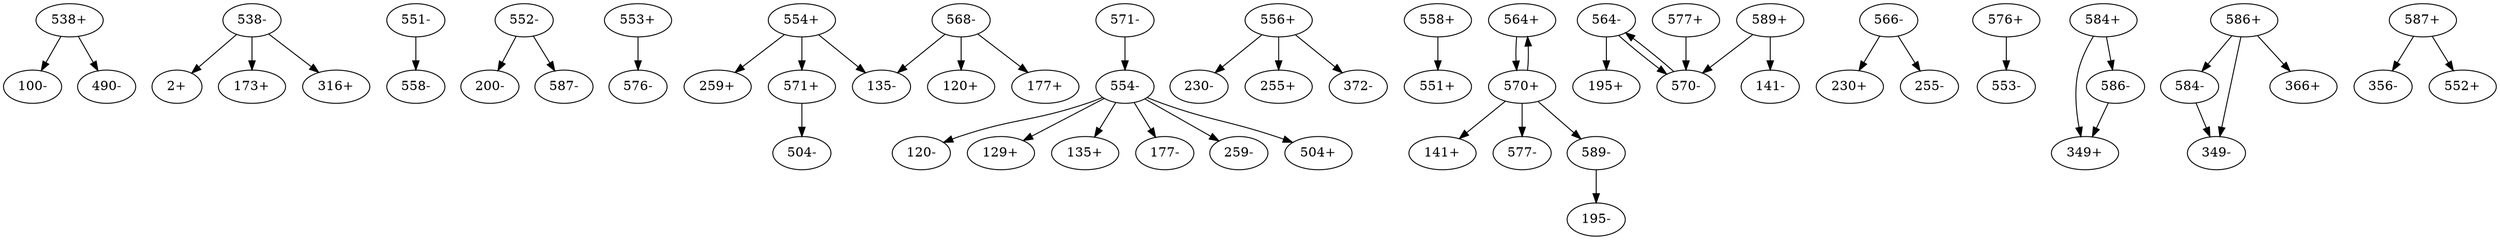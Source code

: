 digraph dist {
graph [k=96 s=1000 n=10]
"538+" -> "100-" [d=-39 e=16.7 n=23]
"538+" -> "490-" [d=-123 e=3.7 n=477]
"538-" -> "2+" [d=-104 e=4.6 n=300]
"538-" -> "173+" [d=-39 e=7.8 n=104]
"538-" -> "316+" [d=-125 e=11.1 n=52]
"551-" -> "558-" [d=-165 e=13.9 n=33]
"552-" -> "200-" [d=-39513 e=24.1 n=11]
"552-" -> "587-" [d=-39543 e=25.3 n=10]
"553+" -> "576-" [d=-182940 e=11.5 n=48]
"554+" -> "135-" [d=-253847 e=10.9 n=54]
"554+" -> "259+" [d=-253767 e=16.3 n=24]
"554+" -> "571+" [d=-321502 e=10.1 n=63]
"554-" -> "120-" [d=-107 e=11.5 n=48]
"554-" -> "129+" [d=-112 e=9.7 n=68]
"554-" -> "135+" [d=-54 e=15.1 n=28]
"554-" -> "177-" [d=-20 e=23.1 n=12]
"554-" -> "259-" [d=-58 e=15.4 n=27]
"554-" -> "504+" [d=-253744 e=18.3 n=19]
"556+" -> "230-" [d=-71 e=15.4 n=27]
"556+" -> "255+" [d=-144 e=15.1 n=28]
"556+" -> "372-" [d=-115 e=20.0 n=16]
"558+" -> "551+" [d=-165 e=13.9 n=33]
"564+" -> "570+" [d=-6596 e=15.7 n=26]
"564-" -> "195+" [d=-28340 e=16.0 n=25]
"564-" -> "570-" [d=-6404 e=24.1 n=11]
"566-" -> "230+" [d=-113 e=10.5 n=58]
"566-" -> "255-" [d=-71 e=14.1 n=32]
"568-" -> "120+" [d=-28 e=20.0 n=16]
"568-" -> "135-" [d=-29 e=14.1 n=32]
"568-" -> "177+" [d=-96 e=14.6 n=30]
"570+" -> "141+" [d=-6297 e=12.8 n=39]
"570+" -> "564+" [d=-6404 e=24.1 n=11]
"570+" -> "577-" [d=-6402 e=23.1 n=12]
"570+" -> "589-" [d=-6275 e=18.8 n=18]
"570-" -> "564-" [d=-6596 e=15.7 n=26]
"571+" -> "504-" [d=-131 e=13.1 n=37]
"571-" -> "554-" [d=-321502 e=10.1 n=63]
"576+" -> "553-" [d=-182940 e=11.5 n=48]
"577+" -> "570-" [d=-6402 e=23.1 n=12]
"584+" -> "349+" [d=-121 e=20.0 n=16]
"584+" -> "586-" [d=-353 e=22.2 n=13]
"584-" -> "349-" [d=-392267 e=20.0 n=16]
"586+" -> "349-" [d=-52 e=16.7 n=23]
"586+" -> "366+" [d=-201 e=20.0 n=16]
"586+" -> "584-" [d=-353 e=22.2 n=13]
"586-" -> "349+" [d=-241539 e=22.2 n=13]
"587+" -> "356-" [d=-81187 e=24.1 n=11]
"587+" -> "552+" [d=-39543 e=25.3 n=10]
"589+" -> "141-" [d=-106 e=8.4 n=91]
"589+" -> "570-" [d=-6275 e=18.8 n=18]
"589-" -> "195-" [d=-147485 e=14.6 n=30]
}

